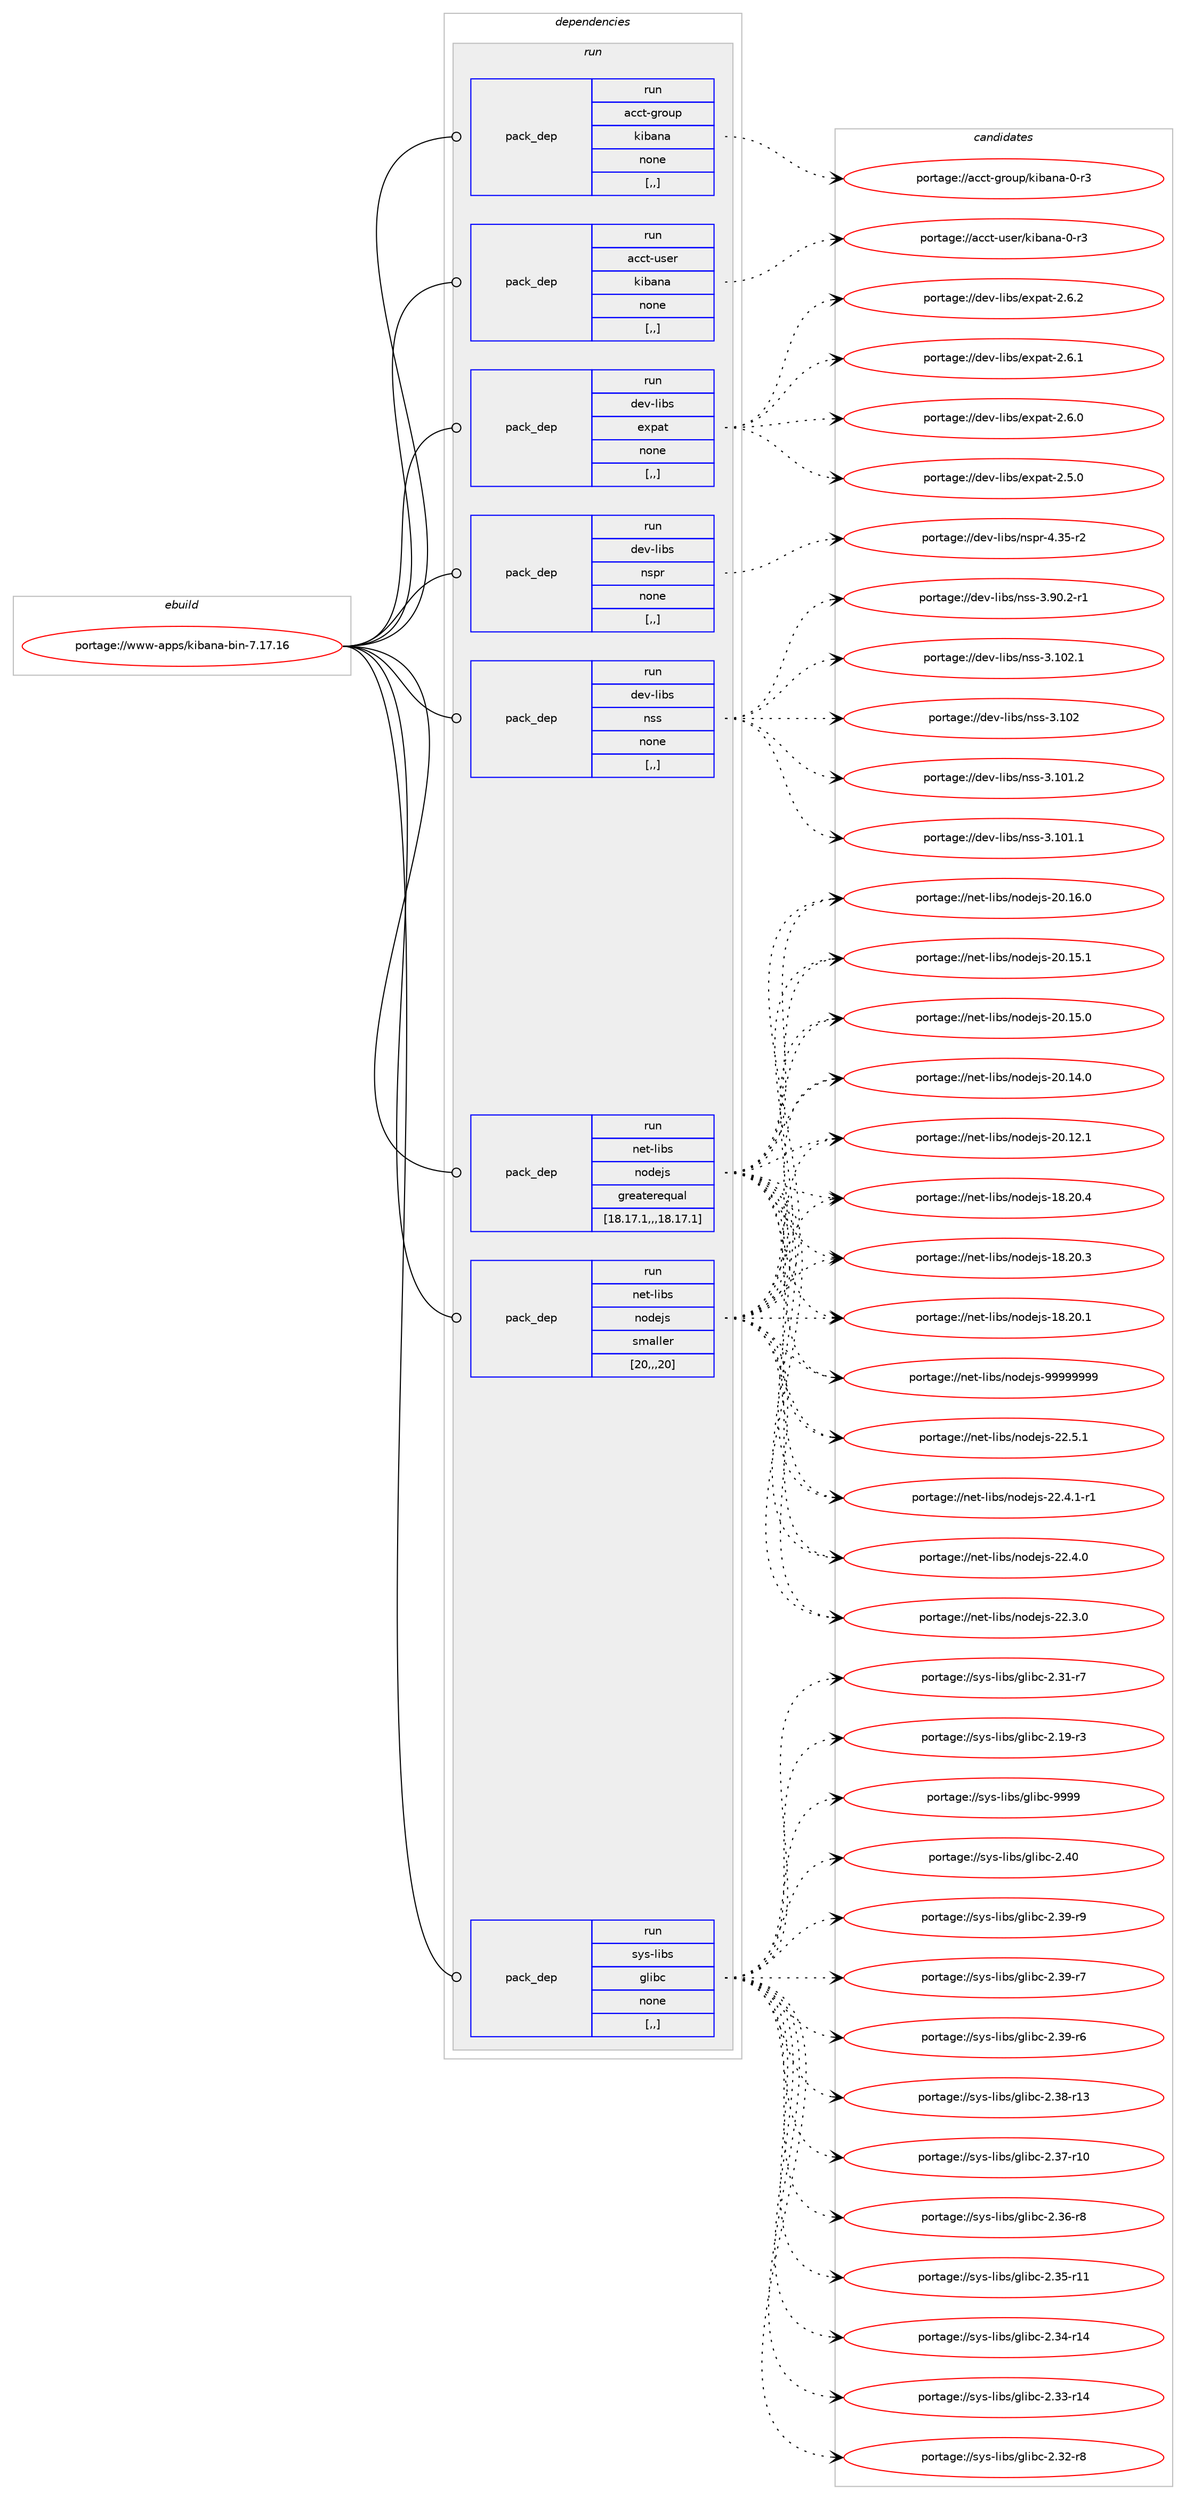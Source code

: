 digraph prolog {

# *************
# Graph options
# *************

newrank=true;
concentrate=true;
compound=true;
graph [rankdir=LR,fontname=Helvetica,fontsize=10,ranksep=1.5];#, ranksep=2.5, nodesep=0.2];
edge  [arrowhead=vee];
node  [fontname=Helvetica,fontsize=10];

# **********
# The ebuild
# **********

subgraph cluster_leftcol {
color=gray;
label=<<i>ebuild</i>>;
id [label="portage://www-apps/kibana-bin-7.17.16", color=red, width=4, href="../www-apps/kibana-bin-7.17.16.svg"];
}

# ****************
# The dependencies
# ****************

subgraph cluster_midcol {
color=gray;
label=<<i>dependencies</i>>;
subgraph cluster_compile {
fillcolor="#eeeeee";
style=filled;
label=<<i>compile</i>>;
}
subgraph cluster_compileandrun {
fillcolor="#eeeeee";
style=filled;
label=<<i>compile and run</i>>;
}
subgraph cluster_run {
fillcolor="#eeeeee";
style=filled;
label=<<i>run</i>>;
subgraph pack324590 {
dependency446893 [label=<<TABLE BORDER="0" CELLBORDER="1" CELLSPACING="0" CELLPADDING="4" WIDTH="220"><TR><TD ROWSPAN="6" CELLPADDING="30">pack_dep</TD></TR><TR><TD WIDTH="110">run</TD></TR><TR><TD>acct-group</TD></TR><TR><TD>kibana</TD></TR><TR><TD>none</TD></TR><TR><TD>[,,]</TD></TR></TABLE>>, shape=none, color=blue];
}
id:e -> dependency446893:w [weight=20,style="solid",arrowhead="odot"];
subgraph pack324591 {
dependency446894 [label=<<TABLE BORDER="0" CELLBORDER="1" CELLSPACING="0" CELLPADDING="4" WIDTH="220"><TR><TD ROWSPAN="6" CELLPADDING="30">pack_dep</TD></TR><TR><TD WIDTH="110">run</TD></TR><TR><TD>acct-user</TD></TR><TR><TD>kibana</TD></TR><TR><TD>none</TD></TR><TR><TD>[,,]</TD></TR></TABLE>>, shape=none, color=blue];
}
id:e -> dependency446894:w [weight=20,style="solid",arrowhead="odot"];
subgraph pack324592 {
dependency446895 [label=<<TABLE BORDER="0" CELLBORDER="1" CELLSPACING="0" CELLPADDING="4" WIDTH="220"><TR><TD ROWSPAN="6" CELLPADDING="30">pack_dep</TD></TR><TR><TD WIDTH="110">run</TD></TR><TR><TD>dev-libs</TD></TR><TR><TD>expat</TD></TR><TR><TD>none</TD></TR><TR><TD>[,,]</TD></TR></TABLE>>, shape=none, color=blue];
}
id:e -> dependency446895:w [weight=20,style="solid",arrowhead="odot"];
subgraph pack324593 {
dependency446896 [label=<<TABLE BORDER="0" CELLBORDER="1" CELLSPACING="0" CELLPADDING="4" WIDTH="220"><TR><TD ROWSPAN="6" CELLPADDING="30">pack_dep</TD></TR><TR><TD WIDTH="110">run</TD></TR><TR><TD>dev-libs</TD></TR><TR><TD>nspr</TD></TR><TR><TD>none</TD></TR><TR><TD>[,,]</TD></TR></TABLE>>, shape=none, color=blue];
}
id:e -> dependency446896:w [weight=20,style="solid",arrowhead="odot"];
subgraph pack324594 {
dependency446897 [label=<<TABLE BORDER="0" CELLBORDER="1" CELLSPACING="0" CELLPADDING="4" WIDTH="220"><TR><TD ROWSPAN="6" CELLPADDING="30">pack_dep</TD></TR><TR><TD WIDTH="110">run</TD></TR><TR><TD>dev-libs</TD></TR><TR><TD>nss</TD></TR><TR><TD>none</TD></TR><TR><TD>[,,]</TD></TR></TABLE>>, shape=none, color=blue];
}
id:e -> dependency446897:w [weight=20,style="solid",arrowhead="odot"];
subgraph pack324595 {
dependency446898 [label=<<TABLE BORDER="0" CELLBORDER="1" CELLSPACING="0" CELLPADDING="4" WIDTH="220"><TR><TD ROWSPAN="6" CELLPADDING="30">pack_dep</TD></TR><TR><TD WIDTH="110">run</TD></TR><TR><TD>net-libs</TD></TR><TR><TD>nodejs</TD></TR><TR><TD>greaterequal</TD></TR><TR><TD>[18.17.1,,,18.17.1]</TD></TR></TABLE>>, shape=none, color=blue];
}
id:e -> dependency446898:w [weight=20,style="solid",arrowhead="odot"];
subgraph pack324596 {
dependency446899 [label=<<TABLE BORDER="0" CELLBORDER="1" CELLSPACING="0" CELLPADDING="4" WIDTH="220"><TR><TD ROWSPAN="6" CELLPADDING="30">pack_dep</TD></TR><TR><TD WIDTH="110">run</TD></TR><TR><TD>net-libs</TD></TR><TR><TD>nodejs</TD></TR><TR><TD>smaller</TD></TR><TR><TD>[20,,,20]</TD></TR></TABLE>>, shape=none, color=blue];
}
id:e -> dependency446899:w [weight=20,style="solid",arrowhead="odot"];
subgraph pack324597 {
dependency446900 [label=<<TABLE BORDER="0" CELLBORDER="1" CELLSPACING="0" CELLPADDING="4" WIDTH="220"><TR><TD ROWSPAN="6" CELLPADDING="30">pack_dep</TD></TR><TR><TD WIDTH="110">run</TD></TR><TR><TD>sys-libs</TD></TR><TR><TD>glibc</TD></TR><TR><TD>none</TD></TR><TR><TD>[,,]</TD></TR></TABLE>>, shape=none, color=blue];
}
id:e -> dependency446900:w [weight=20,style="solid",arrowhead="odot"];
}
}

# **************
# The candidates
# **************

subgraph cluster_choices {
rank=same;
color=gray;
label=<<i>candidates</i>>;

subgraph choice324590 {
color=black;
nodesep=1;
choice979999116451031141111171124710710598971109745484511451 [label="portage://acct-group/kibana-0-r3", color=red, width=4,href="../acct-group/kibana-0-r3.svg"];
dependency446893:e -> choice979999116451031141111171124710710598971109745484511451:w [style=dotted,weight="100"];
}
subgraph choice324591 {
color=black;
nodesep=1;
choice979999116451171151011144710710598971109745484511451 [label="portage://acct-user/kibana-0-r3", color=red, width=4,href="../acct-user/kibana-0-r3.svg"];
dependency446894:e -> choice979999116451171151011144710710598971109745484511451:w [style=dotted,weight="100"];
}
subgraph choice324592 {
color=black;
nodesep=1;
choice10010111845108105981154710112011297116455046544650 [label="portage://dev-libs/expat-2.6.2", color=red, width=4,href="../dev-libs/expat-2.6.2.svg"];
choice10010111845108105981154710112011297116455046544649 [label="portage://dev-libs/expat-2.6.1", color=red, width=4,href="../dev-libs/expat-2.6.1.svg"];
choice10010111845108105981154710112011297116455046544648 [label="portage://dev-libs/expat-2.6.0", color=red, width=4,href="../dev-libs/expat-2.6.0.svg"];
choice10010111845108105981154710112011297116455046534648 [label="portage://dev-libs/expat-2.5.0", color=red, width=4,href="../dev-libs/expat-2.5.0.svg"];
dependency446895:e -> choice10010111845108105981154710112011297116455046544650:w [style=dotted,weight="100"];
dependency446895:e -> choice10010111845108105981154710112011297116455046544649:w [style=dotted,weight="100"];
dependency446895:e -> choice10010111845108105981154710112011297116455046544648:w [style=dotted,weight="100"];
dependency446895:e -> choice10010111845108105981154710112011297116455046534648:w [style=dotted,weight="100"];
}
subgraph choice324593 {
color=black;
nodesep=1;
choice10010111845108105981154711011511211445524651534511450 [label="portage://dev-libs/nspr-4.35-r2", color=red, width=4,href="../dev-libs/nspr-4.35-r2.svg"];
dependency446896:e -> choice10010111845108105981154711011511211445524651534511450:w [style=dotted,weight="100"];
}
subgraph choice324594 {
color=black;
nodesep=1;
choice1001011184510810598115471101151154551464948504649 [label="portage://dev-libs/nss-3.102.1", color=red, width=4,href="../dev-libs/nss-3.102.1.svg"];
choice100101118451081059811547110115115455146494850 [label="portage://dev-libs/nss-3.102", color=red, width=4,href="../dev-libs/nss-3.102.svg"];
choice1001011184510810598115471101151154551464948494650 [label="portage://dev-libs/nss-3.101.2", color=red, width=4,href="../dev-libs/nss-3.101.2.svg"];
choice1001011184510810598115471101151154551464948494649 [label="portage://dev-libs/nss-3.101.1", color=red, width=4,href="../dev-libs/nss-3.101.1.svg"];
choice100101118451081059811547110115115455146574846504511449 [label="portage://dev-libs/nss-3.90.2-r1", color=red, width=4,href="../dev-libs/nss-3.90.2-r1.svg"];
dependency446897:e -> choice1001011184510810598115471101151154551464948504649:w [style=dotted,weight="100"];
dependency446897:e -> choice100101118451081059811547110115115455146494850:w [style=dotted,weight="100"];
dependency446897:e -> choice1001011184510810598115471101151154551464948494650:w [style=dotted,weight="100"];
dependency446897:e -> choice1001011184510810598115471101151154551464948494649:w [style=dotted,weight="100"];
dependency446897:e -> choice100101118451081059811547110115115455146574846504511449:w [style=dotted,weight="100"];
}
subgraph choice324595 {
color=black;
nodesep=1;
choice110101116451081059811547110111100101106115455757575757575757 [label="portage://net-libs/nodejs-99999999", color=red, width=4,href="../net-libs/nodejs-99999999.svg"];
choice11010111645108105981154711011110010110611545505046534649 [label="portage://net-libs/nodejs-22.5.1", color=red, width=4,href="../net-libs/nodejs-22.5.1.svg"];
choice110101116451081059811547110111100101106115455050465246494511449 [label="portage://net-libs/nodejs-22.4.1-r1", color=red, width=4,href="../net-libs/nodejs-22.4.1-r1.svg"];
choice11010111645108105981154711011110010110611545505046524648 [label="portage://net-libs/nodejs-22.4.0", color=red, width=4,href="../net-libs/nodejs-22.4.0.svg"];
choice11010111645108105981154711011110010110611545505046514648 [label="portage://net-libs/nodejs-22.3.0", color=red, width=4,href="../net-libs/nodejs-22.3.0.svg"];
choice1101011164510810598115471101111001011061154550484649544648 [label="portage://net-libs/nodejs-20.16.0", color=red, width=4,href="../net-libs/nodejs-20.16.0.svg"];
choice1101011164510810598115471101111001011061154550484649534649 [label="portage://net-libs/nodejs-20.15.1", color=red, width=4,href="../net-libs/nodejs-20.15.1.svg"];
choice1101011164510810598115471101111001011061154550484649534648 [label="portage://net-libs/nodejs-20.15.0", color=red, width=4,href="../net-libs/nodejs-20.15.0.svg"];
choice1101011164510810598115471101111001011061154550484649524648 [label="portage://net-libs/nodejs-20.14.0", color=red, width=4,href="../net-libs/nodejs-20.14.0.svg"];
choice1101011164510810598115471101111001011061154550484649504649 [label="portage://net-libs/nodejs-20.12.1", color=red, width=4,href="../net-libs/nodejs-20.12.1.svg"];
choice1101011164510810598115471101111001011061154549564650484652 [label="portage://net-libs/nodejs-18.20.4", color=red, width=4,href="../net-libs/nodejs-18.20.4.svg"];
choice1101011164510810598115471101111001011061154549564650484651 [label="portage://net-libs/nodejs-18.20.3", color=red, width=4,href="../net-libs/nodejs-18.20.3.svg"];
choice1101011164510810598115471101111001011061154549564650484649 [label="portage://net-libs/nodejs-18.20.1", color=red, width=4,href="../net-libs/nodejs-18.20.1.svg"];
dependency446898:e -> choice110101116451081059811547110111100101106115455757575757575757:w [style=dotted,weight="100"];
dependency446898:e -> choice11010111645108105981154711011110010110611545505046534649:w [style=dotted,weight="100"];
dependency446898:e -> choice110101116451081059811547110111100101106115455050465246494511449:w [style=dotted,weight="100"];
dependency446898:e -> choice11010111645108105981154711011110010110611545505046524648:w [style=dotted,weight="100"];
dependency446898:e -> choice11010111645108105981154711011110010110611545505046514648:w [style=dotted,weight="100"];
dependency446898:e -> choice1101011164510810598115471101111001011061154550484649544648:w [style=dotted,weight="100"];
dependency446898:e -> choice1101011164510810598115471101111001011061154550484649534649:w [style=dotted,weight="100"];
dependency446898:e -> choice1101011164510810598115471101111001011061154550484649534648:w [style=dotted,weight="100"];
dependency446898:e -> choice1101011164510810598115471101111001011061154550484649524648:w [style=dotted,weight="100"];
dependency446898:e -> choice1101011164510810598115471101111001011061154550484649504649:w [style=dotted,weight="100"];
dependency446898:e -> choice1101011164510810598115471101111001011061154549564650484652:w [style=dotted,weight="100"];
dependency446898:e -> choice1101011164510810598115471101111001011061154549564650484651:w [style=dotted,weight="100"];
dependency446898:e -> choice1101011164510810598115471101111001011061154549564650484649:w [style=dotted,weight="100"];
}
subgraph choice324596 {
color=black;
nodesep=1;
choice110101116451081059811547110111100101106115455757575757575757 [label="portage://net-libs/nodejs-99999999", color=red, width=4,href="../net-libs/nodejs-99999999.svg"];
choice11010111645108105981154711011110010110611545505046534649 [label="portage://net-libs/nodejs-22.5.1", color=red, width=4,href="../net-libs/nodejs-22.5.1.svg"];
choice110101116451081059811547110111100101106115455050465246494511449 [label="portage://net-libs/nodejs-22.4.1-r1", color=red, width=4,href="../net-libs/nodejs-22.4.1-r1.svg"];
choice11010111645108105981154711011110010110611545505046524648 [label="portage://net-libs/nodejs-22.4.0", color=red, width=4,href="../net-libs/nodejs-22.4.0.svg"];
choice11010111645108105981154711011110010110611545505046514648 [label="portage://net-libs/nodejs-22.3.0", color=red, width=4,href="../net-libs/nodejs-22.3.0.svg"];
choice1101011164510810598115471101111001011061154550484649544648 [label="portage://net-libs/nodejs-20.16.0", color=red, width=4,href="../net-libs/nodejs-20.16.0.svg"];
choice1101011164510810598115471101111001011061154550484649534649 [label="portage://net-libs/nodejs-20.15.1", color=red, width=4,href="../net-libs/nodejs-20.15.1.svg"];
choice1101011164510810598115471101111001011061154550484649534648 [label="portage://net-libs/nodejs-20.15.0", color=red, width=4,href="../net-libs/nodejs-20.15.0.svg"];
choice1101011164510810598115471101111001011061154550484649524648 [label="portage://net-libs/nodejs-20.14.0", color=red, width=4,href="../net-libs/nodejs-20.14.0.svg"];
choice1101011164510810598115471101111001011061154550484649504649 [label="portage://net-libs/nodejs-20.12.1", color=red, width=4,href="../net-libs/nodejs-20.12.1.svg"];
choice1101011164510810598115471101111001011061154549564650484652 [label="portage://net-libs/nodejs-18.20.4", color=red, width=4,href="../net-libs/nodejs-18.20.4.svg"];
choice1101011164510810598115471101111001011061154549564650484651 [label="portage://net-libs/nodejs-18.20.3", color=red, width=4,href="../net-libs/nodejs-18.20.3.svg"];
choice1101011164510810598115471101111001011061154549564650484649 [label="portage://net-libs/nodejs-18.20.1", color=red, width=4,href="../net-libs/nodejs-18.20.1.svg"];
dependency446899:e -> choice110101116451081059811547110111100101106115455757575757575757:w [style=dotted,weight="100"];
dependency446899:e -> choice11010111645108105981154711011110010110611545505046534649:w [style=dotted,weight="100"];
dependency446899:e -> choice110101116451081059811547110111100101106115455050465246494511449:w [style=dotted,weight="100"];
dependency446899:e -> choice11010111645108105981154711011110010110611545505046524648:w [style=dotted,weight="100"];
dependency446899:e -> choice11010111645108105981154711011110010110611545505046514648:w [style=dotted,weight="100"];
dependency446899:e -> choice1101011164510810598115471101111001011061154550484649544648:w [style=dotted,weight="100"];
dependency446899:e -> choice1101011164510810598115471101111001011061154550484649534649:w [style=dotted,weight="100"];
dependency446899:e -> choice1101011164510810598115471101111001011061154550484649534648:w [style=dotted,weight="100"];
dependency446899:e -> choice1101011164510810598115471101111001011061154550484649524648:w [style=dotted,weight="100"];
dependency446899:e -> choice1101011164510810598115471101111001011061154550484649504649:w [style=dotted,weight="100"];
dependency446899:e -> choice1101011164510810598115471101111001011061154549564650484652:w [style=dotted,weight="100"];
dependency446899:e -> choice1101011164510810598115471101111001011061154549564650484651:w [style=dotted,weight="100"];
dependency446899:e -> choice1101011164510810598115471101111001011061154549564650484649:w [style=dotted,weight="100"];
}
subgraph choice324597 {
color=black;
nodesep=1;
choice11512111545108105981154710310810598994557575757 [label="portage://sys-libs/glibc-9999", color=red, width=4,href="../sys-libs/glibc-9999.svg"];
choice11512111545108105981154710310810598994550465248 [label="portage://sys-libs/glibc-2.40", color=red, width=4,href="../sys-libs/glibc-2.40.svg"];
choice115121115451081059811547103108105989945504651574511457 [label="portage://sys-libs/glibc-2.39-r9", color=red, width=4,href="../sys-libs/glibc-2.39-r9.svg"];
choice115121115451081059811547103108105989945504651574511455 [label="portage://sys-libs/glibc-2.39-r7", color=red, width=4,href="../sys-libs/glibc-2.39-r7.svg"];
choice115121115451081059811547103108105989945504651574511454 [label="portage://sys-libs/glibc-2.39-r6", color=red, width=4,href="../sys-libs/glibc-2.39-r6.svg"];
choice11512111545108105981154710310810598994550465156451144951 [label="portage://sys-libs/glibc-2.38-r13", color=red, width=4,href="../sys-libs/glibc-2.38-r13.svg"];
choice11512111545108105981154710310810598994550465155451144948 [label="portage://sys-libs/glibc-2.37-r10", color=red, width=4,href="../sys-libs/glibc-2.37-r10.svg"];
choice115121115451081059811547103108105989945504651544511456 [label="portage://sys-libs/glibc-2.36-r8", color=red, width=4,href="../sys-libs/glibc-2.36-r8.svg"];
choice11512111545108105981154710310810598994550465153451144949 [label="portage://sys-libs/glibc-2.35-r11", color=red, width=4,href="../sys-libs/glibc-2.35-r11.svg"];
choice11512111545108105981154710310810598994550465152451144952 [label="portage://sys-libs/glibc-2.34-r14", color=red, width=4,href="../sys-libs/glibc-2.34-r14.svg"];
choice11512111545108105981154710310810598994550465151451144952 [label="portage://sys-libs/glibc-2.33-r14", color=red, width=4,href="../sys-libs/glibc-2.33-r14.svg"];
choice115121115451081059811547103108105989945504651504511456 [label="portage://sys-libs/glibc-2.32-r8", color=red, width=4,href="../sys-libs/glibc-2.32-r8.svg"];
choice115121115451081059811547103108105989945504651494511455 [label="portage://sys-libs/glibc-2.31-r7", color=red, width=4,href="../sys-libs/glibc-2.31-r7.svg"];
choice115121115451081059811547103108105989945504649574511451 [label="portage://sys-libs/glibc-2.19-r3", color=red, width=4,href="../sys-libs/glibc-2.19-r3.svg"];
dependency446900:e -> choice11512111545108105981154710310810598994557575757:w [style=dotted,weight="100"];
dependency446900:e -> choice11512111545108105981154710310810598994550465248:w [style=dotted,weight="100"];
dependency446900:e -> choice115121115451081059811547103108105989945504651574511457:w [style=dotted,weight="100"];
dependency446900:e -> choice115121115451081059811547103108105989945504651574511455:w [style=dotted,weight="100"];
dependency446900:e -> choice115121115451081059811547103108105989945504651574511454:w [style=dotted,weight="100"];
dependency446900:e -> choice11512111545108105981154710310810598994550465156451144951:w [style=dotted,weight="100"];
dependency446900:e -> choice11512111545108105981154710310810598994550465155451144948:w [style=dotted,weight="100"];
dependency446900:e -> choice115121115451081059811547103108105989945504651544511456:w [style=dotted,weight="100"];
dependency446900:e -> choice11512111545108105981154710310810598994550465153451144949:w [style=dotted,weight="100"];
dependency446900:e -> choice11512111545108105981154710310810598994550465152451144952:w [style=dotted,weight="100"];
dependency446900:e -> choice11512111545108105981154710310810598994550465151451144952:w [style=dotted,weight="100"];
dependency446900:e -> choice115121115451081059811547103108105989945504651504511456:w [style=dotted,weight="100"];
dependency446900:e -> choice115121115451081059811547103108105989945504651494511455:w [style=dotted,weight="100"];
dependency446900:e -> choice115121115451081059811547103108105989945504649574511451:w [style=dotted,weight="100"];
}
}

}
